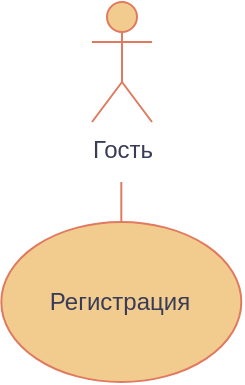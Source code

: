 <mxfile version="24.7.16">
  <diagram name="Страница — 1" id="rRfhvT2SIG7ZmbmT36ff">
    <mxGraphModel grid="1" page="1" gridSize="10" guides="1" tooltips="1" connect="1" arrows="1" fold="1" pageScale="1" pageWidth="827" pageHeight="1169" math="0" shadow="0">
      <root>
        <mxCell id="0" />
        <mxCell id="1" parent="0" />
        <mxCell id="2JqHEqM8fnOQ7m6vJwmr-2" value="Гость" style="shape=umlActor;verticalLabelPosition=bottom;verticalAlign=top;html=1;outlineConnect=0;labelBackgroundColor=none;fillColor=#F2CC8F;strokeColor=#E07A5F;fontColor=#393C56;" vertex="1" parent="1">
          <mxGeometry x="400" y="270" width="30" height="60" as="geometry" />
        </mxCell>
        <mxCell id="2JqHEqM8fnOQ7m6vJwmr-3" value="" style="endArrow=none;html=1;rounded=0;labelBackgroundColor=none;strokeColor=#E07A5F;fontColor=default;" edge="1" parent="1" target="2JqHEqM8fnOQ7m6vJwmr-4">
          <mxGeometry width="50" height="50" relative="1" as="geometry">
            <mxPoint x="414.66" y="360" as="sourcePoint" />
            <mxPoint x="414.66" y="420" as="targetPoint" />
          </mxGeometry>
        </mxCell>
        <mxCell id="2JqHEqM8fnOQ7m6vJwmr-4" value="" style="ellipse;whiteSpace=wrap;html=1;labelBackgroundColor=none;fillColor=#F2CC8F;strokeColor=#E07A5F;fontColor=#393C56;" vertex="1" parent="1">
          <mxGeometry x="354.66" y="380.0" width="120" height="80" as="geometry" />
        </mxCell>
        <mxCell id="2JqHEqM8fnOQ7m6vJwmr-5" value="Регистрация" style="text;html=1;align=center;verticalAlign=middle;whiteSpace=wrap;rounded=0;labelBackgroundColor=none;fontColor=#393C56;" vertex="1" parent="1">
          <mxGeometry x="384" y="405" width="60" height="30" as="geometry" />
        </mxCell>
      </root>
    </mxGraphModel>
  </diagram>
</mxfile>

